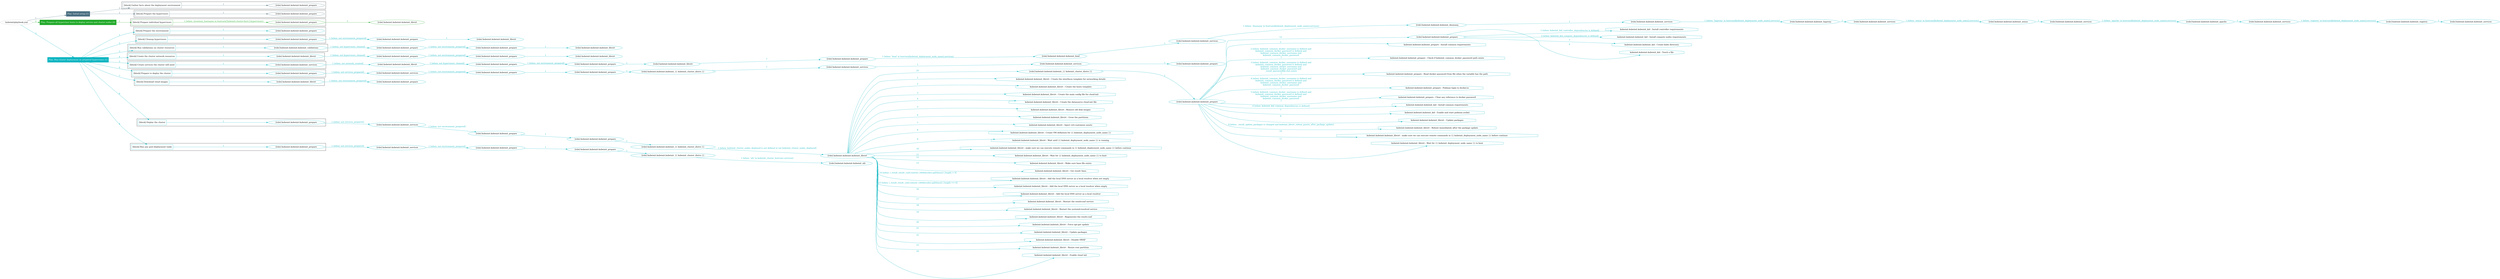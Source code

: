 digraph {
	graph [concentrate=true ordering=in rankdir=LR ratio=fill]
	edge [esep=5 sep=10]
	"kubeinit/playbook.yml" [id=root_node style=dotted]
	play_db31bce4 [label="Play: Initial setup (1)" color="#4b6f81" fontcolor="#ffffff" id=play_db31bce4 shape=box style=filled tooltip=localhost]
	"kubeinit/playbook.yml" -> play_db31bce4 [label="1 " color="#4b6f81" fontcolor="#4b6f81" id=edge_15cd7969 labeltooltip="1 " tooltip="1 "]
	subgraph "kubeinit.kubeinit.kubeinit_prepare" {
		role_cc3794ca [label="[role] kubeinit.kubeinit.kubeinit_prepare" color="#4b6f81" id=role_cc3794ca tooltip="kubeinit.kubeinit.kubeinit_prepare"]
	}
	subgraph "kubeinit.kubeinit.kubeinit_prepare" {
		role_4c1486ad [label="[role] kubeinit.kubeinit.kubeinit_prepare" color="#4b6f81" id=role_4c1486ad tooltip="kubeinit.kubeinit.kubeinit_prepare"]
	}
	subgraph "Play: Initial setup (1)" {
		play_db31bce4 -> block_56de987c [label=1 color="#4b6f81" fontcolor="#4b6f81" id=edge_8f65b2ab labeltooltip=1 tooltip=1]
		subgraph cluster_block_56de987c {
			block_56de987c [label="[block] Gather facts about the deployment environment" color="#4b6f81" id=block_56de987c labeltooltip="Gather facts about the deployment environment" shape=box tooltip="Gather facts about the deployment environment"]
			block_56de987c -> role_cc3794ca [label="1 " color="#4b6f81" fontcolor="#4b6f81" id=edge_9d5d4320 labeltooltip="1 " tooltip="1 "]
		}
		play_db31bce4 -> block_8a62434e [label=2 color="#4b6f81" fontcolor="#4b6f81" id=edge_88c7c22b labeltooltip=2 tooltip=2]
		subgraph cluster_block_8a62434e {
			block_8a62434e [label="[block] Prepare the hypervisors" color="#4b6f81" id=block_8a62434e labeltooltip="Prepare the hypervisors" shape=box tooltip="Prepare the hypervisors"]
			block_8a62434e -> role_4c1486ad [label="1 " color="#4b6f81" fontcolor="#4b6f81" id=edge_022d218f labeltooltip="1 " tooltip="1 "]
		}
	}
	play_af9a5100 [label="Play: Prepare all hypervisor hosts to deploy service and cluster nodes (0)" color="#22aa2a" fontcolor="#ffffff" id=play_af9a5100 shape=box style=filled tooltip="Play: Prepare all hypervisor hosts to deploy service and cluster nodes (0)"]
	"kubeinit/playbook.yml" -> play_af9a5100 [label="2 " color="#22aa2a" fontcolor="#22aa2a" id=edge_549b8df1 labeltooltip="2 " tooltip="2 "]
	subgraph "kubeinit.kubeinit.kubeinit_libvirt" {
		role_b30b3bbc [label="[role] kubeinit.kubeinit.kubeinit_libvirt" color="#22aa2a" id=role_b30b3bbc tooltip="kubeinit.kubeinit.kubeinit_libvirt"]
	}
	subgraph "kubeinit.kubeinit.kubeinit_prepare" {
		role_56736c0f [label="[role] kubeinit.kubeinit.kubeinit_prepare" color="#22aa2a" id=role_56736c0f tooltip="kubeinit.kubeinit.kubeinit_prepare"]
		role_56736c0f -> role_b30b3bbc [label="1 " color="#22aa2a" fontcolor="#22aa2a" id=edge_815e49fa labeltooltip="1 " tooltip="1 "]
	}
	subgraph "Play: Prepare all hypervisor hosts to deploy service and cluster nodes (0)" {
		play_af9a5100 -> block_1d238365 [label=1 color="#22aa2a" fontcolor="#22aa2a" id=edge_e96bc26b labeltooltip=1 tooltip=1]
		subgraph cluster_block_1d238365 {
			block_1d238365 [label="[block] Prepare individual hypervisors" color="#22aa2a" id=block_1d238365 labeltooltip="Prepare individual hypervisors" shape=box tooltip="Prepare individual hypervisors"]
			block_1d238365 -> role_56736c0f [label="1 [when: inventory_hostname in hostvars['kubeinit-cluster-facts'].hypervisors]" color="#22aa2a" fontcolor="#22aa2a" id=edge_e0b925b9 labeltooltip="1 [when: inventory_hostname in hostvars['kubeinit-cluster-facts'].hypervisors]" tooltip="1 [when: inventory_hostname in hostvars['kubeinit-cluster-facts'].hypervisors]"]
		}
	}
	play_4c2d93a0 [label="Play: Run cluster deployment on prepared hypervisors (1)" color="#0bb5c1" fontcolor="#ffffff" id=play_4c2d93a0 shape=box style=filled tooltip=localhost]
	"kubeinit/playbook.yml" -> play_4c2d93a0 [label="3 " color="#0bb5c1" fontcolor="#0bb5c1" id=edge_076e6dc9 labeltooltip="3 " tooltip="3 "]
	subgraph "kubeinit.kubeinit.kubeinit_prepare" {
		role_da5a9fe9 [label="[role] kubeinit.kubeinit.kubeinit_prepare" color="#0bb5c1" id=role_da5a9fe9 tooltip="kubeinit.kubeinit.kubeinit_prepare"]
	}
	subgraph "kubeinit.kubeinit.kubeinit_libvirt" {
		role_823a4581 [label="[role] kubeinit.kubeinit.kubeinit_libvirt" color="#0bb5c1" id=role_823a4581 tooltip="kubeinit.kubeinit.kubeinit_libvirt"]
	}
	subgraph "kubeinit.kubeinit.kubeinit_prepare" {
		role_fa4905dc [label="[role] kubeinit.kubeinit.kubeinit_prepare" color="#0bb5c1" id=role_fa4905dc tooltip="kubeinit.kubeinit.kubeinit_prepare"]
		role_fa4905dc -> role_823a4581 [label="1 " color="#0bb5c1" fontcolor="#0bb5c1" id=edge_d5c13fc7 labeltooltip="1 " tooltip="1 "]
	}
	subgraph "kubeinit.kubeinit.kubeinit_prepare" {
		role_52ebea75 [label="[role] kubeinit.kubeinit.kubeinit_prepare" color="#0bb5c1" id=role_52ebea75 tooltip="kubeinit.kubeinit.kubeinit_prepare"]
		role_52ebea75 -> role_fa4905dc [label="1 [when: not environment_prepared]" color="#0bb5c1" fontcolor="#0bb5c1" id=edge_1493558f labeltooltip="1 [when: not environment_prepared]" tooltip="1 [when: not environment_prepared]"]
	}
	subgraph "kubeinit.kubeinit.kubeinit_libvirt" {
		role_26a256e1 [label="[role] kubeinit.kubeinit.kubeinit_libvirt" color="#0bb5c1" id=role_26a256e1 tooltip="kubeinit.kubeinit.kubeinit_libvirt"]
	}
	subgraph "kubeinit.kubeinit.kubeinit_prepare" {
		role_73e25776 [label="[role] kubeinit.kubeinit.kubeinit_prepare" color="#0bb5c1" id=role_73e25776 tooltip="kubeinit.kubeinit.kubeinit_prepare"]
		role_73e25776 -> role_26a256e1 [label="1 " color="#0bb5c1" fontcolor="#0bb5c1" id=edge_3fe0e5eb labeltooltip="1 " tooltip="1 "]
	}
	subgraph "kubeinit.kubeinit.kubeinit_prepare" {
		role_15299672 [label="[role] kubeinit.kubeinit.kubeinit_prepare" color="#0bb5c1" id=role_15299672 tooltip="kubeinit.kubeinit.kubeinit_prepare"]
		role_15299672 -> role_73e25776 [label="1 [when: not environment_prepared]" color="#0bb5c1" fontcolor="#0bb5c1" id=edge_4992fcd8 labeltooltip="1 [when: not environment_prepared]" tooltip="1 [when: not environment_prepared]"]
	}
	subgraph "kubeinit.kubeinit.kubeinit_validations" {
		role_4f48f412 [label="[role] kubeinit.kubeinit.kubeinit_validations" color="#0bb5c1" id=role_4f48f412 tooltip="kubeinit.kubeinit.kubeinit_validations"]
		role_4f48f412 -> role_15299672 [label="1 [when: not hypervisors_cleaned]" color="#0bb5c1" fontcolor="#0bb5c1" id=edge_df3c2fd0 labeltooltip="1 [when: not hypervisors_cleaned]" tooltip="1 [when: not hypervisors_cleaned]"]
	}
	subgraph "kubeinit.kubeinit.kubeinit_libvirt" {
		role_3fe08010 [label="[role] kubeinit.kubeinit.kubeinit_libvirt" color="#0bb5c1" id=role_3fe08010 tooltip="kubeinit.kubeinit.kubeinit_libvirt"]
	}
	subgraph "kubeinit.kubeinit.kubeinit_prepare" {
		role_9d71961c [label="[role] kubeinit.kubeinit.kubeinit_prepare" color="#0bb5c1" id=role_9d71961c tooltip="kubeinit.kubeinit.kubeinit_prepare"]
		role_9d71961c -> role_3fe08010 [label="1 " color="#0bb5c1" fontcolor="#0bb5c1" id=edge_0dfb3eb0 labeltooltip="1 " tooltip="1 "]
	}
	subgraph "kubeinit.kubeinit.kubeinit_prepare" {
		role_1145ccbb [label="[role] kubeinit.kubeinit.kubeinit_prepare" color="#0bb5c1" id=role_1145ccbb tooltip="kubeinit.kubeinit.kubeinit_prepare"]
		role_1145ccbb -> role_9d71961c [label="1 [when: not environment_prepared]" color="#0bb5c1" fontcolor="#0bb5c1" id=edge_5cf2840e labeltooltip="1 [when: not environment_prepared]" tooltip="1 [when: not environment_prepared]"]
	}
	subgraph "kubeinit.kubeinit.kubeinit_libvirt" {
		role_854f050b [label="[role] kubeinit.kubeinit.kubeinit_libvirt" color="#0bb5c1" id=role_854f050b tooltip="kubeinit.kubeinit.kubeinit_libvirt"]
		role_854f050b -> role_1145ccbb [label="1 [when: not hypervisors_cleaned]" color="#0bb5c1" fontcolor="#0bb5c1" id=edge_4cde7091 labeltooltip="1 [when: not hypervisors_cleaned]" tooltip="1 [when: not hypervisors_cleaned]"]
	}
	subgraph "kubeinit.kubeinit.kubeinit_services" {
		role_222497f7 [label="[role] kubeinit.kubeinit.kubeinit_services" color="#0bb5c1" id=role_222497f7 tooltip="kubeinit.kubeinit.kubeinit_services"]
	}
	subgraph "kubeinit.kubeinit.kubeinit_registry" {
		role_50e6bc22 [label="[role] kubeinit.kubeinit.kubeinit_registry" color="#0bb5c1" id=role_50e6bc22 tooltip="kubeinit.kubeinit.kubeinit_registry"]
		role_50e6bc22 -> role_222497f7 [label="1 " color="#0bb5c1" fontcolor="#0bb5c1" id=edge_86825839 labeltooltip="1 " tooltip="1 "]
	}
	subgraph "kubeinit.kubeinit.kubeinit_services" {
		role_5f627e80 [label="[role] kubeinit.kubeinit.kubeinit_services" color="#0bb5c1" id=role_5f627e80 tooltip="kubeinit.kubeinit.kubeinit_services"]
		role_5f627e80 -> role_50e6bc22 [label="1 [when: 'registry' in hostvars[kubeinit_deployment_node_name].services]" color="#0bb5c1" fontcolor="#0bb5c1" id=edge_751c14dc labeltooltip="1 [when: 'registry' in hostvars[kubeinit_deployment_node_name].services]" tooltip="1 [when: 'registry' in hostvars[kubeinit_deployment_node_name].services]"]
	}
	subgraph "kubeinit.kubeinit.kubeinit_apache" {
		role_76eb2cd8 [label="[role] kubeinit.kubeinit.kubeinit_apache" color="#0bb5c1" id=role_76eb2cd8 tooltip="kubeinit.kubeinit.kubeinit_apache"]
		role_76eb2cd8 -> role_5f627e80 [label="1 " color="#0bb5c1" fontcolor="#0bb5c1" id=edge_9e982084 labeltooltip="1 " tooltip="1 "]
	}
	subgraph "kubeinit.kubeinit.kubeinit_services" {
		role_cbedd99a [label="[role] kubeinit.kubeinit.kubeinit_services" color="#0bb5c1" id=role_cbedd99a tooltip="kubeinit.kubeinit.kubeinit_services"]
		role_cbedd99a -> role_76eb2cd8 [label="1 [when: 'apache' in hostvars[kubeinit_deployment_node_name].services]" color="#0bb5c1" fontcolor="#0bb5c1" id=edge_bdc056c3 labeltooltip="1 [when: 'apache' in hostvars[kubeinit_deployment_node_name].services]" tooltip="1 [when: 'apache' in hostvars[kubeinit_deployment_node_name].services]"]
	}
	subgraph "kubeinit.kubeinit.kubeinit_nexus" {
		role_de1f0151 [label="[role] kubeinit.kubeinit.kubeinit_nexus" color="#0bb5c1" id=role_de1f0151 tooltip="kubeinit.kubeinit.kubeinit_nexus"]
		role_de1f0151 -> role_cbedd99a [label="1 " color="#0bb5c1" fontcolor="#0bb5c1" id=edge_79546105 labeltooltip="1 " tooltip="1 "]
	}
	subgraph "kubeinit.kubeinit.kubeinit_services" {
		role_186c17d4 [label="[role] kubeinit.kubeinit.kubeinit_services" color="#0bb5c1" id=role_186c17d4 tooltip="kubeinit.kubeinit.kubeinit_services"]
		role_186c17d4 -> role_de1f0151 [label="1 [when: 'nexus' in hostvars[kubeinit_deployment_node_name].services]" color="#0bb5c1" fontcolor="#0bb5c1" id=edge_44700cc7 labeltooltip="1 [when: 'nexus' in hostvars[kubeinit_deployment_node_name].services]" tooltip="1 [when: 'nexus' in hostvars[kubeinit_deployment_node_name].services]"]
	}
	subgraph "kubeinit.kubeinit.kubeinit_haproxy" {
		role_ff5a0bee [label="[role] kubeinit.kubeinit.kubeinit_haproxy" color="#0bb5c1" id=role_ff5a0bee tooltip="kubeinit.kubeinit.kubeinit_haproxy"]
		role_ff5a0bee -> role_186c17d4 [label="1 " color="#0bb5c1" fontcolor="#0bb5c1" id=edge_89bcbd1e labeltooltip="1 " tooltip="1 "]
	}
	subgraph "kubeinit.kubeinit.kubeinit_services" {
		role_7d0bd132 [label="[role] kubeinit.kubeinit.kubeinit_services" color="#0bb5c1" id=role_7d0bd132 tooltip="kubeinit.kubeinit.kubeinit_services"]
		role_7d0bd132 -> role_ff5a0bee [label="1 [when: 'haproxy' in hostvars[kubeinit_deployment_node_name].services]" color="#0bb5c1" fontcolor="#0bb5c1" id=edge_809702b3 labeltooltip="1 [when: 'haproxy' in hostvars[kubeinit_deployment_node_name].services]" tooltip="1 [when: 'haproxy' in hostvars[kubeinit_deployment_node_name].services]"]
	}
	subgraph "kubeinit.kubeinit.kubeinit_dnsmasq" {
		role_fa4454af [label="[role] kubeinit.kubeinit.kubeinit_dnsmasq" color="#0bb5c1" id=role_fa4454af tooltip="kubeinit.kubeinit.kubeinit_dnsmasq"]
		role_fa4454af -> role_7d0bd132 [label="1 " color="#0bb5c1" fontcolor="#0bb5c1" id=edge_a9b40cc9 labeltooltip="1 " tooltip="1 "]
	}
	subgraph "kubeinit.kubeinit.kubeinit_services" {
		role_a30df294 [label="[role] kubeinit.kubeinit.kubeinit_services" color="#0bb5c1" id=role_a30df294 tooltip="kubeinit.kubeinit.kubeinit_services"]
		role_a30df294 -> role_fa4454af [label="1 [when: 'dnsmasq' in hostvars[kubeinit_deployment_node_name].services]" color="#0bb5c1" fontcolor="#0bb5c1" id=edge_760e2657 labeltooltip="1 [when: 'dnsmasq' in hostvars[kubeinit_deployment_node_name].services]" tooltip="1 [when: 'dnsmasq' in hostvars[kubeinit_deployment_node_name].services]"]
	}
	subgraph "kubeinit.kubeinit.kubeinit_bind" {
		role_3f52af34 [label="[role] kubeinit.kubeinit.kubeinit_bind" color="#0bb5c1" id=role_3f52af34 tooltip="kubeinit.kubeinit.kubeinit_bind"]
		role_3f52af34 -> role_a30df294 [label="1 " color="#0bb5c1" fontcolor="#0bb5c1" id=edge_796bd322 labeltooltip="1 " tooltip="1 "]
	}
	subgraph "kubeinit.kubeinit.kubeinit_prepare" {
		role_c9cae935 [label="[role] kubeinit.kubeinit.kubeinit_prepare" color="#0bb5c1" id=role_c9cae935 tooltip="kubeinit.kubeinit.kubeinit_prepare"]
		role_c9cae935 -> role_3f52af34 [label="1 [when: 'bind' in hostvars[kubeinit_deployment_node_name].services]" color="#0bb5c1" fontcolor="#0bb5c1" id=edge_45275f23 labeltooltip="1 [when: 'bind' in hostvars[kubeinit_deployment_node_name].services]" tooltip="1 [when: 'bind' in hostvars[kubeinit_deployment_node_name].services]"]
	}
	subgraph "kubeinit.kubeinit.kubeinit_libvirt" {
		role_a6dc4057 [label="[role] kubeinit.kubeinit.kubeinit_libvirt" color="#0bb5c1" id=role_a6dc4057 tooltip="kubeinit.kubeinit.kubeinit_libvirt"]
		role_a6dc4057 -> role_c9cae935 [label="1 " color="#0bb5c1" fontcolor="#0bb5c1" id=edge_76a0b6ec labeltooltip="1 " tooltip="1 "]
	}
	subgraph "kubeinit.kubeinit.kubeinit_prepare" {
		role_106ef034 [label="[role] kubeinit.kubeinit.kubeinit_prepare" color="#0bb5c1" id=role_106ef034 tooltip="kubeinit.kubeinit.kubeinit_prepare"]
		role_106ef034 -> role_a6dc4057 [label="1 " color="#0bb5c1" fontcolor="#0bb5c1" id=edge_6c4af4af labeltooltip="1 " tooltip="1 "]
	}
	subgraph "kubeinit.kubeinit.kubeinit_prepare" {
		role_851a6159 [label="[role] kubeinit.kubeinit.kubeinit_prepare" color="#0bb5c1" id=role_851a6159 tooltip="kubeinit.kubeinit.kubeinit_prepare"]
		role_851a6159 -> role_106ef034 [label="1 [when: not environment_prepared]" color="#0bb5c1" fontcolor="#0bb5c1" id=edge_2df2a03c labeltooltip="1 [when: not environment_prepared]" tooltip="1 [when: not environment_prepared]"]
	}
	subgraph "kubeinit.kubeinit.kubeinit_libvirt" {
		role_c287e2a8 [label="[role] kubeinit.kubeinit.kubeinit_libvirt" color="#0bb5c1" id=role_c287e2a8 tooltip="kubeinit.kubeinit.kubeinit_libvirt"]
		role_c287e2a8 -> role_851a6159 [label="1 [when: not hypervisors_cleaned]" color="#0bb5c1" fontcolor="#0bb5c1" id=edge_9b4e5d1d labeltooltip="1 [when: not hypervisors_cleaned]" tooltip="1 [when: not hypervisors_cleaned]"]
	}
	subgraph "kubeinit.kubeinit.kubeinit_services" {
		role_9b22ed41 [label="[role] kubeinit.kubeinit.kubeinit_services" color="#0bb5c1" id=role_9b22ed41 tooltip="kubeinit.kubeinit.kubeinit_services"]
		role_9b22ed41 -> role_c287e2a8 [label="1 [when: not network_created]" color="#0bb5c1" fontcolor="#0bb5c1" id=edge_84573dba labeltooltip="1 [when: not network_created]" tooltip="1 [when: not network_created]"]
	}
	subgraph "kubeinit.kubeinit.kubeinit_prepare" {
		role_96460acd [label="[role] kubeinit.kubeinit.kubeinit_prepare" color="#0bb5c1" id=role_96460acd tooltip="kubeinit.kubeinit.kubeinit_prepare"]
	}
	subgraph "kubeinit.kubeinit.kubeinit_services" {
		role_0c97e522 [label="[role] kubeinit.kubeinit.kubeinit_services" color="#0bb5c1" id=role_0c97e522 tooltip="kubeinit.kubeinit.kubeinit_services"]
		role_0c97e522 -> role_96460acd [label="1 " color="#0bb5c1" fontcolor="#0bb5c1" id=edge_58232ac4 labeltooltip="1 " tooltip="1 "]
	}
	subgraph "kubeinit.kubeinit.kubeinit_services" {
		role_7428f49e [label="[role] kubeinit.kubeinit.kubeinit_services" color="#0bb5c1" id=role_7428f49e tooltip="kubeinit.kubeinit.kubeinit_services"]
		role_7428f49e -> role_0c97e522 [label="1 " color="#0bb5c1" fontcolor="#0bb5c1" id=edge_98691f84 labeltooltip="1 " tooltip="1 "]
	}
	subgraph "kubeinit.kubeinit.kubeinit_{{ kubeinit_cluster_distro }}" {
		role_8063b26d [label="[role] kubeinit.kubeinit.kubeinit_{{ kubeinit_cluster_distro }}" color="#0bb5c1" id=role_8063b26d tooltip="kubeinit.kubeinit.kubeinit_{{ kubeinit_cluster_distro }}"]
		role_8063b26d -> role_7428f49e [label="1 " color="#0bb5c1" fontcolor="#0bb5c1" id=edge_76eefbef labeltooltip="1 " tooltip="1 "]
	}
	subgraph "kubeinit.kubeinit.kubeinit_prepare" {
		role_cda14bb4 [label="[role] kubeinit.kubeinit.kubeinit_prepare" color="#0bb5c1" id=role_cda14bb4 tooltip="kubeinit.kubeinit.kubeinit_prepare"]
		role_cda14bb4 -> role_8063b26d [label="1 " color="#0bb5c1" fontcolor="#0bb5c1" id=edge_e67e5d43 labeltooltip="1 " tooltip="1 "]
	}
	subgraph "kubeinit.kubeinit.kubeinit_prepare" {
		role_7072e971 [label="[role] kubeinit.kubeinit.kubeinit_prepare" color="#0bb5c1" id=role_7072e971 tooltip="kubeinit.kubeinit.kubeinit_prepare"]
		role_7072e971 -> role_cda14bb4 [label="1 " color="#0bb5c1" fontcolor="#0bb5c1" id=edge_7c11e083 labeltooltip="1 " tooltip="1 "]
	}
	subgraph "kubeinit.kubeinit.kubeinit_services" {
		role_d6e00939 [label="[role] kubeinit.kubeinit.kubeinit_services" color="#0bb5c1" id=role_d6e00939 tooltip="kubeinit.kubeinit.kubeinit_services"]
		role_d6e00939 -> role_7072e971 [label="1 [when: not environment_prepared]" color="#0bb5c1" fontcolor="#0bb5c1" id=edge_9128900d labeltooltip="1 [when: not environment_prepared]" tooltip="1 [when: not environment_prepared]"]
	}
	subgraph "kubeinit.kubeinit.kubeinit_prepare" {
		role_a67d613c [label="[role] kubeinit.kubeinit.kubeinit_prepare" color="#0bb5c1" id=role_a67d613c tooltip="kubeinit.kubeinit.kubeinit_prepare"]
		role_a67d613c -> role_d6e00939 [label="1 [when: not services_prepared]" color="#0bb5c1" fontcolor="#0bb5c1" id=edge_a6e41488 labeltooltip="1 [when: not services_prepared]" tooltip="1 [when: not services_prepared]"]
	}
	subgraph "kubeinit.kubeinit.kubeinit_prepare" {
		role_5ed4cd30 [label="[role] kubeinit.kubeinit.kubeinit_prepare" color="#0bb5c1" id=role_5ed4cd30 tooltip="kubeinit.kubeinit.kubeinit_prepare"]
	}
	subgraph "kubeinit.kubeinit.kubeinit_libvirt" {
		role_7f4833a3 [label="[role] kubeinit.kubeinit.kubeinit_libvirt" color="#0bb5c1" id=role_7f4833a3 tooltip="kubeinit.kubeinit.kubeinit_libvirt"]
		role_7f4833a3 -> role_5ed4cd30 [label="1 [when: not environment_prepared]" color="#0bb5c1" fontcolor="#0bb5c1" id=edge_a7e9fa55 labeltooltip="1 [when: not environment_prepared]" tooltip="1 [when: not environment_prepared]"]
	}
	subgraph "kubeinit.kubeinit.kubeinit_prepare" {
		role_9dac096c [label="[role] kubeinit.kubeinit.kubeinit_prepare" color="#0bb5c1" id=role_9dac096c tooltip="kubeinit.kubeinit.kubeinit_prepare"]
		task_2d3646aa [label="kubeinit.kubeinit.kubeinit_kid : Install controller requirements" color="#0bb5c1" id=task_2d3646aa shape=octagon tooltip="kubeinit.kubeinit.kubeinit_kid : Install controller requirements"]
		role_9dac096c -> task_2d3646aa [label="1 [when: kubeinit_kid_controller_dependencies is defined]" color="#0bb5c1" fontcolor="#0bb5c1" id=edge_8db4f1d9 labeltooltip="1 [when: kubeinit_kid_controller_dependencies is defined]" tooltip="1 [when: kubeinit_kid_controller_dependencies is defined]"]
		task_81e179f4 [label="kubeinit.kubeinit.kubeinit_kid : Install compute nodes requirements" color="#0bb5c1" id=task_81e179f4 shape=octagon tooltip="kubeinit.kubeinit.kubeinit_kid : Install compute nodes requirements"]
		role_9dac096c -> task_81e179f4 [label="2 [when: kubeinit_kid_compute_dependencies is defined]" color="#0bb5c1" fontcolor="#0bb5c1" id=edge_4a24bf1d labeltooltip="2 [when: kubeinit_kid_compute_dependencies is defined]" tooltip="2 [when: kubeinit_kid_compute_dependencies is defined]"]
		task_1778c4cb [label="kubeinit.kubeinit.kubeinit_kid : Create kube directory" color="#0bb5c1" id=task_1778c4cb shape=octagon tooltip="kubeinit.kubeinit.kubeinit_kid : Create kube directory"]
		role_9dac096c -> task_1778c4cb [label="3 " color="#0bb5c1" fontcolor="#0bb5c1" id=edge_a12069ab labeltooltip="3 " tooltip="3 "]
		task_17bf4452 [label="kubeinit.kubeinit.kubeinit_kid : Touch a file" color="#0bb5c1" id=task_17bf4452 shape=octagon tooltip="kubeinit.kubeinit.kubeinit_kid : Touch a file"]
		role_9dac096c -> task_17bf4452 [label="4 " color="#0bb5c1" fontcolor="#0bb5c1" id=edge_2c929257 labeltooltip="4 " tooltip="4 "]
	}
	subgraph "kubeinit.kubeinit.kubeinit_prepare" {
		role_0006aad3 [label="[role] kubeinit.kubeinit.kubeinit_prepare" color="#0bb5c1" id=role_0006aad3 tooltip="kubeinit.kubeinit.kubeinit_prepare"]
		task_a1a3afeb [label="kubeinit.kubeinit.kubeinit_prepare : Install common requirements" color="#0bb5c1" id=task_a1a3afeb shape=octagon tooltip="kubeinit.kubeinit.kubeinit_prepare : Install common requirements"]
		role_0006aad3 -> task_a1a3afeb [label="1 " color="#0bb5c1" fontcolor="#0bb5c1" id=edge_a3ea54bd labeltooltip="1 " tooltip="1 "]
		task_fe911482 [label="kubeinit.kubeinit.kubeinit_prepare : Check if kubeinit_common_docker_password path exists" color="#0bb5c1" id=task_fe911482 shape=octagon tooltip="kubeinit.kubeinit.kubeinit_prepare : Check if kubeinit_common_docker_password path exists"]
		role_0006aad3 -> task_fe911482 [label="2 [when: kubeinit_common_docker_username is defined and
kubeinit_common_docker_password is defined and
kubeinit_common_docker_username and
kubeinit_common_docker_password
]" color="#0bb5c1" fontcolor="#0bb5c1" id=edge_422c1238 labeltooltip="2 [when: kubeinit_common_docker_username is defined and
kubeinit_common_docker_password is defined and
kubeinit_common_docker_username and
kubeinit_common_docker_password
]" tooltip="2 [when: kubeinit_common_docker_username is defined and
kubeinit_common_docker_password is defined and
kubeinit_common_docker_username and
kubeinit_common_docker_password
]"]
		task_768db5ed [label="kubeinit.kubeinit.kubeinit_prepare : Read docker password from file when the variable has the path" color="#0bb5c1" id=task_768db5ed shape=octagon tooltip="kubeinit.kubeinit.kubeinit_prepare : Read docker password from file when the variable has the path"]
		role_0006aad3 -> task_768db5ed [label="3 [when: kubeinit_common_docker_username is defined and
kubeinit_common_docker_password is defined and
kubeinit_common_docker_username and
kubeinit_common_docker_password and
_result_passwordfile.stat.exists
]" color="#0bb5c1" fontcolor="#0bb5c1" id=edge_cfa02237 labeltooltip="3 [when: kubeinit_common_docker_username is defined and
kubeinit_common_docker_password is defined and
kubeinit_common_docker_username and
kubeinit_common_docker_password and
_result_passwordfile.stat.exists
]" tooltip="3 [when: kubeinit_common_docker_username is defined and
kubeinit_common_docker_password is defined and
kubeinit_common_docker_username and
kubeinit_common_docker_password and
_result_passwordfile.stat.exists
]"]
		task_8833fdef [label="kubeinit.kubeinit.kubeinit_prepare : Podman login to docker.io" color="#0bb5c1" id=task_8833fdef shape=octagon tooltip="kubeinit.kubeinit.kubeinit_prepare : Podman login to docker.io"]
		role_0006aad3 -> task_8833fdef [label="4 [when: kubeinit_common_docker_username is defined and
kubeinit_common_docker_password is defined and
kubeinit_common_docker_username and
kubeinit_common_docker_password
]" color="#0bb5c1" fontcolor="#0bb5c1" id=edge_98a480c7 labeltooltip="4 [when: kubeinit_common_docker_username is defined and
kubeinit_common_docker_password is defined and
kubeinit_common_docker_username and
kubeinit_common_docker_password
]" tooltip="4 [when: kubeinit_common_docker_username is defined and
kubeinit_common_docker_password is defined and
kubeinit_common_docker_username and
kubeinit_common_docker_password
]"]
		task_3d2da2de [label="kubeinit.kubeinit.kubeinit_prepare : Clear any reference to docker password" color="#0bb5c1" id=task_3d2da2de shape=octagon tooltip="kubeinit.kubeinit.kubeinit_prepare : Clear any reference to docker password"]
		role_0006aad3 -> task_3d2da2de [label="5 [when: kubeinit_common_docker_username is defined and
kubeinit_common_docker_password is defined and
kubeinit_common_docker_username and
kubeinit_common_docker_password
]" color="#0bb5c1" fontcolor="#0bb5c1" id=edge_9d4e2dec labeltooltip="5 [when: kubeinit_common_docker_username is defined and
kubeinit_common_docker_password is defined and
kubeinit_common_docker_username and
kubeinit_common_docker_password
]" tooltip="5 [when: kubeinit_common_docker_username is defined and
kubeinit_common_docker_password is defined and
kubeinit_common_docker_username and
kubeinit_common_docker_password
]"]
		task_247c4b51 [label="kubeinit.kubeinit.kubeinit_kid : Install common requirements" color="#0bb5c1" id=task_247c4b51 shape=octagon tooltip="kubeinit.kubeinit.kubeinit_kid : Install common requirements"]
		role_0006aad3 -> task_247c4b51 [label="6 [when: kubeinit_kid_common_dependencies is defined]" color="#0bb5c1" fontcolor="#0bb5c1" id=edge_965408c6 labeltooltip="6 [when: kubeinit_kid_common_dependencies is defined]" tooltip="6 [when: kubeinit_kid_common_dependencies is defined]"]
		task_95bad967 [label="kubeinit.kubeinit.kubeinit_kid : Enable and start podman.socket" color="#0bb5c1" id=task_95bad967 shape=octagon tooltip="kubeinit.kubeinit.kubeinit_kid : Enable and start podman.socket"]
		role_0006aad3 -> task_95bad967 [label="7 " color="#0bb5c1" fontcolor="#0bb5c1" id=edge_fd37224f labeltooltip="7 " tooltip="7 "]
		task_40d16eb5 [label="kubeinit.kubeinit.kubeinit_libvirt : Update packages" color="#0bb5c1" id=task_40d16eb5 shape=octagon tooltip="kubeinit.kubeinit.kubeinit_libvirt : Update packages"]
		role_0006aad3 -> task_40d16eb5 [label="8 " color="#0bb5c1" fontcolor="#0bb5c1" id=edge_995ad309 labeltooltip="8 " tooltip="8 "]
		task_6cd1c308 [label="kubeinit.kubeinit.kubeinit_libvirt : Reboot immediately after the package update" color="#0bb5c1" id=task_6cd1c308 shape=octagon tooltip="kubeinit.kubeinit.kubeinit_libvirt : Reboot immediately after the package update"]
		role_0006aad3 -> task_6cd1c308 [label="9 [when: _result_update_packages is changed and kubeinit_libvirt_reboot_guests_after_package_update]" color="#0bb5c1" fontcolor="#0bb5c1" id=edge_08f024dc labeltooltip="9 [when: _result_update_packages is changed and kubeinit_libvirt_reboot_guests_after_package_update]" tooltip="9 [when: _result_update_packages is changed and kubeinit_libvirt_reboot_guests_after_package_update]"]
		task_f607635b [label="kubeinit.kubeinit.kubeinit_libvirt : make sure we can execute remote commands in {{ kubeinit_deployment_node_name }} before continue" color="#0bb5c1" id=task_f607635b shape=octagon tooltip="kubeinit.kubeinit.kubeinit_libvirt : make sure we can execute remote commands in {{ kubeinit_deployment_node_name }} before continue"]
		role_0006aad3 -> task_f607635b [label="10 " color="#0bb5c1" fontcolor="#0bb5c1" id=edge_2bb3c99a labeltooltip="10 " tooltip="10 "]
		task_e499ed74 [label="kubeinit.kubeinit.kubeinit_libvirt : Wait for {{ kubeinit_deployment_node_name }} to boot" color="#0bb5c1" id=task_e499ed74 shape=octagon tooltip="kubeinit.kubeinit.kubeinit_libvirt : Wait for {{ kubeinit_deployment_node_name }} to boot"]
		role_0006aad3 -> task_e499ed74 [label="11 " color="#0bb5c1" fontcolor="#0bb5c1" id=edge_be1f5eec labeltooltip="11 " tooltip="11 "]
		role_0006aad3 -> role_9dac096c [label="12 " color="#0bb5c1" fontcolor="#0bb5c1" id=edge_32972416 labeltooltip="12 " tooltip="12 "]
	}
	subgraph "kubeinit.kubeinit.kubeinit_{{ kubeinit_cluster_distro }}" {
		role_448a5198 [label="[role] kubeinit.kubeinit.kubeinit_{{ kubeinit_cluster_distro }}" color="#0bb5c1" id=role_448a5198 tooltip="kubeinit.kubeinit.kubeinit_{{ kubeinit_cluster_distro }}"]
		role_448a5198 -> role_0006aad3 [label="1 " color="#0bb5c1" fontcolor="#0bb5c1" id=edge_a945bc86 labeltooltip="1 " tooltip="1 "]
	}
	subgraph "kubeinit.kubeinit.kubeinit_libvirt" {
		role_2a68d1fa [label="[role] kubeinit.kubeinit.kubeinit_libvirt" color="#0bb5c1" id=role_2a68d1fa tooltip="kubeinit.kubeinit.kubeinit_libvirt"]
		task_9dcd5b63 [label="kubeinit.kubeinit.kubeinit_libvirt : Create the interfaces template for networking details" color="#0bb5c1" id=task_9dcd5b63 shape=octagon tooltip="kubeinit.kubeinit.kubeinit_libvirt : Create the interfaces template for networking details"]
		role_2a68d1fa -> task_9dcd5b63 [label="1 " color="#0bb5c1" fontcolor="#0bb5c1" id=edge_041630a6 labeltooltip="1 " tooltip="1 "]
		task_ee0ed26a [label="kubeinit.kubeinit.kubeinit_libvirt : Create the hosts template" color="#0bb5c1" id=task_ee0ed26a shape=octagon tooltip="kubeinit.kubeinit.kubeinit_libvirt : Create the hosts template"]
		role_2a68d1fa -> task_ee0ed26a [label="2 " color="#0bb5c1" fontcolor="#0bb5c1" id=edge_d44db87d labeltooltip="2 " tooltip="2 "]
		task_6f721cbe [label="kubeinit.kubeinit.kubeinit_libvirt : Create the main config file for cloud-init" color="#0bb5c1" id=task_6f721cbe shape=octagon tooltip="kubeinit.kubeinit.kubeinit_libvirt : Create the main config file for cloud-init"]
		role_2a68d1fa -> task_6f721cbe [label="3 " color="#0bb5c1" fontcolor="#0bb5c1" id=edge_a4fe5931 labeltooltip="3 " tooltip="3 "]
		task_5b8d0a03 [label="kubeinit.kubeinit.kubeinit_libvirt : Create the datasource cloud-init file" color="#0bb5c1" id=task_5b8d0a03 shape=octagon tooltip="kubeinit.kubeinit.kubeinit_libvirt : Create the datasource cloud-init file"]
		role_2a68d1fa -> task_5b8d0a03 [label="4 " color="#0bb5c1" fontcolor="#0bb5c1" id=edge_48d11d8d labeltooltip="4 " tooltip="4 "]
		task_aa2c8bd9 [label="kubeinit.kubeinit.kubeinit_libvirt : Remove old disk images" color="#0bb5c1" id=task_aa2c8bd9 shape=octagon tooltip="kubeinit.kubeinit.kubeinit_libvirt : Remove old disk images"]
		role_2a68d1fa -> task_aa2c8bd9 [label="5 " color="#0bb5c1" fontcolor="#0bb5c1" id=edge_034f60e0 labeltooltip="5 " tooltip="5 "]
		task_6051a268 [label="kubeinit.kubeinit.kubeinit_libvirt : Grow the partitions" color="#0bb5c1" id=task_6051a268 shape=octagon tooltip="kubeinit.kubeinit.kubeinit_libvirt : Grow the partitions"]
		role_2a68d1fa -> task_6051a268 [label="6 " color="#0bb5c1" fontcolor="#0bb5c1" id=edge_26d76382 labeltooltip="6 " tooltip="6 "]
		task_384ccd76 [label="kubeinit.kubeinit.kubeinit_libvirt : Inject virt-customize assets" color="#0bb5c1" id=task_384ccd76 shape=octagon tooltip="kubeinit.kubeinit.kubeinit_libvirt : Inject virt-customize assets"]
		role_2a68d1fa -> task_384ccd76 [label="7 " color="#0bb5c1" fontcolor="#0bb5c1" id=edge_ca46662e labeltooltip="7 " tooltip="7 "]
		task_05dad43b [label="kubeinit.kubeinit.kubeinit_libvirt : Create VM definition for {{ kubeinit_deployment_node_name }}" color="#0bb5c1" id=task_05dad43b shape=octagon tooltip="kubeinit.kubeinit.kubeinit_libvirt : Create VM definition for {{ kubeinit_deployment_node_name }}"]
		role_2a68d1fa -> task_05dad43b [label="8 " color="#0bb5c1" fontcolor="#0bb5c1" id=edge_ccdd3745 labeltooltip="8 " tooltip="8 "]
		task_917e5a94 [label="kubeinit.kubeinit.kubeinit_libvirt : Wait until {{ kubeinit_deployment_node_name }} is running" color="#0bb5c1" id=task_917e5a94 shape=octagon tooltip="kubeinit.kubeinit.kubeinit_libvirt : Wait until {{ kubeinit_deployment_node_name }} is running"]
		role_2a68d1fa -> task_917e5a94 [label="9 " color="#0bb5c1" fontcolor="#0bb5c1" id=edge_d65741ed labeltooltip="9 " tooltip="9 "]
		task_92ac2233 [label="kubeinit.kubeinit.kubeinit_libvirt : make sure we can execute remote commands in {{ kubeinit_deployment_node_name }} before continue" color="#0bb5c1" id=task_92ac2233 shape=octagon tooltip="kubeinit.kubeinit.kubeinit_libvirt : make sure we can execute remote commands in {{ kubeinit_deployment_node_name }} before continue"]
		role_2a68d1fa -> task_92ac2233 [label="10 " color="#0bb5c1" fontcolor="#0bb5c1" id=edge_d2f83fe4 labeltooltip="10 " tooltip="10 "]
		task_5ebeb7c3 [label="kubeinit.kubeinit.kubeinit_libvirt : Wait for {{ kubeinit_deployment_node_name }} to boot" color="#0bb5c1" id=task_5ebeb7c3 shape=octagon tooltip="kubeinit.kubeinit.kubeinit_libvirt : Wait for {{ kubeinit_deployment_node_name }} to boot"]
		role_2a68d1fa -> task_5ebeb7c3 [label="11 " color="#0bb5c1" fontcolor="#0bb5c1" id=edge_0c943e35 labeltooltip="11 " tooltip="11 "]
		task_9f7366dd [label="kubeinit.kubeinit.kubeinit_libvirt : Make sure base file exists" color="#0bb5c1" id=task_9f7366dd shape=octagon tooltip="kubeinit.kubeinit.kubeinit_libvirt : Make sure base file exists"]
		role_2a68d1fa -> task_9f7366dd [label="12 " color="#0bb5c1" fontcolor="#0bb5c1" id=edge_e6452eed labeltooltip="12 " tooltip="12 "]
		task_1862d693 [label="kubeinit.kubeinit.kubeinit_libvirt : Get resolv lines" color="#0bb5c1" id=task_1862d693 shape=octagon tooltip="kubeinit.kubeinit.kubeinit_libvirt : Get resolv lines"]
		role_2a68d1fa -> task_1862d693 [label="13 " color="#0bb5c1" fontcolor="#0bb5c1" id=edge_0f3d0b71 labeltooltip="13 " tooltip="13 "]
		task_a639a5ce [label="kubeinit.kubeinit.kubeinit_libvirt : Add the local DNS server as a local resolver when not empty" color="#0bb5c1" id=task_a639a5ce shape=octagon tooltip="kubeinit.kubeinit.kubeinit_libvirt : Add the local DNS server as a local resolver when not empty"]
		role_2a68d1fa -> task_a639a5ce [label="14 [when: (_result_resolv_conf.content | b64decode).splitlines() | length > 0]" color="#0bb5c1" fontcolor="#0bb5c1" id=edge_be1d9192 labeltooltip="14 [when: (_result_resolv_conf.content | b64decode).splitlines() | length > 0]" tooltip="14 [when: (_result_resolv_conf.content | b64decode).splitlines() | length > 0]"]
		task_113b234e [label="kubeinit.kubeinit.kubeinit_libvirt : Add the local DNS server as a local resolver when empty" color="#0bb5c1" id=task_113b234e shape=octagon tooltip="kubeinit.kubeinit.kubeinit_libvirt : Add the local DNS server as a local resolver when empty"]
		role_2a68d1fa -> task_113b234e [label="15 [when: (_result_resolv_conf.content | b64decode).splitlines() | length == 0]" color="#0bb5c1" fontcolor="#0bb5c1" id=edge_800c9ae8 labeltooltip="15 [when: (_result_resolv_conf.content | b64decode).splitlines() | length == 0]" tooltip="15 [when: (_result_resolv_conf.content | b64decode).splitlines() | length == 0]"]
		task_8c2ac6f5 [label="kubeinit.kubeinit.kubeinit_libvirt : Add the local DNS server as a local resolver" color="#0bb5c1" id=task_8c2ac6f5 shape=octagon tooltip="kubeinit.kubeinit.kubeinit_libvirt : Add the local DNS server as a local resolver"]
		role_2a68d1fa -> task_8c2ac6f5 [label="16 " color="#0bb5c1" fontcolor="#0bb5c1" id=edge_b72c6b7f labeltooltip="16 " tooltip="16 "]
		task_8d7a9ff5 [label="kubeinit.kubeinit.kubeinit_libvirt : Restart the resolvconf service" color="#0bb5c1" id=task_8d7a9ff5 shape=octagon tooltip="kubeinit.kubeinit.kubeinit_libvirt : Restart the resolvconf service"]
		role_2a68d1fa -> task_8d7a9ff5 [label="17 " color="#0bb5c1" fontcolor="#0bb5c1" id=edge_2536cd69 labeltooltip="17 " tooltip="17 "]
		task_94e4f430 [label="kubeinit.kubeinit.kubeinit_libvirt : Restart the systemd-resolved service" color="#0bb5c1" id=task_94e4f430 shape=octagon tooltip="kubeinit.kubeinit.kubeinit_libvirt : Restart the systemd-resolved service"]
		role_2a68d1fa -> task_94e4f430 [label="18 " color="#0bb5c1" fontcolor="#0bb5c1" id=edge_01b19f4f labeltooltip="18 " tooltip="18 "]
		task_f0b01ac7 [label="kubeinit.kubeinit.kubeinit_libvirt : Regenerate the resolv.conf" color="#0bb5c1" id=task_f0b01ac7 shape=octagon tooltip="kubeinit.kubeinit.kubeinit_libvirt : Regenerate the resolv.conf"]
		role_2a68d1fa -> task_f0b01ac7 [label="19 " color="#0bb5c1" fontcolor="#0bb5c1" id=edge_40fc851f labeltooltip="19 " tooltip="19 "]
		task_93adb361 [label="kubeinit.kubeinit.kubeinit_libvirt : Force apt-get update" color="#0bb5c1" id=task_93adb361 shape=octagon tooltip="kubeinit.kubeinit.kubeinit_libvirt : Force apt-get update"]
		role_2a68d1fa -> task_93adb361 [label="20 " color="#0bb5c1" fontcolor="#0bb5c1" id=edge_35c691f8 labeltooltip="20 " tooltip="20 "]
		task_14ac712d [label="kubeinit.kubeinit.kubeinit_libvirt : Update packages" color="#0bb5c1" id=task_14ac712d shape=octagon tooltip="kubeinit.kubeinit.kubeinit_libvirt : Update packages"]
		role_2a68d1fa -> task_14ac712d [label="21 " color="#0bb5c1" fontcolor="#0bb5c1" id=edge_acd0691e labeltooltip="21 " tooltip="21 "]
		task_d8398ee6 [label="kubeinit.kubeinit.kubeinit_libvirt : Disable SWAP" color="#0bb5c1" id=task_d8398ee6 shape=octagon tooltip="kubeinit.kubeinit.kubeinit_libvirt : Disable SWAP"]
		role_2a68d1fa -> task_d8398ee6 [label="22 " color="#0bb5c1" fontcolor="#0bb5c1" id=edge_5dacdfea labeltooltip="22 " tooltip="22 "]
		task_bdb338a3 [label="kubeinit.kubeinit.kubeinit_libvirt : Resize root partition" color="#0bb5c1" id=task_bdb338a3 shape=octagon tooltip="kubeinit.kubeinit.kubeinit_libvirt : Resize root partition"]
		role_2a68d1fa -> task_bdb338a3 [label="23 " color="#0bb5c1" fontcolor="#0bb5c1" id=edge_67b50f4e labeltooltip="23 " tooltip="23 "]
		task_0cf1af6d [label="kubeinit.kubeinit.kubeinit_libvirt : Enable cloud init" color="#0bb5c1" id=task_0cf1af6d shape=octagon tooltip="kubeinit.kubeinit.kubeinit_libvirt : Enable cloud init"]
		role_2a68d1fa -> task_0cf1af6d [label="24 " color="#0bb5c1" fontcolor="#0bb5c1" id=edge_82e83dee labeltooltip="24 " tooltip="24 "]
		role_2a68d1fa -> role_448a5198 [label="25 " color="#0bb5c1" fontcolor="#0bb5c1" id=edge_8ddc4ac9 labeltooltip="25 " tooltip="25 "]
	}
	subgraph "kubeinit.kubeinit.kubeinit_{{ kubeinit_cluster_distro }}" {
		role_3813cf85 [label="[role] kubeinit.kubeinit.kubeinit_{{ kubeinit_cluster_distro }}" color="#0bb5c1" id=role_3813cf85 tooltip="kubeinit.kubeinit.kubeinit_{{ kubeinit_cluster_distro }}"]
		role_3813cf85 -> role_2a68d1fa [label="1 [when: kubeinit_cluster_nodes_deployed is not defined or not kubeinit_cluster_nodes_deployed]" color="#0bb5c1" fontcolor="#0bb5c1" id=edge_860cb8ec labeltooltip="1 [when: kubeinit_cluster_nodes_deployed is not defined or not kubeinit_cluster_nodes_deployed]" tooltip="1 [when: kubeinit_cluster_nodes_deployed is not defined or not kubeinit_cluster_nodes_deployed]"]
	}
	subgraph "kubeinit.kubeinit.kubeinit_prepare" {
		role_acfe7e3c [label="[role] kubeinit.kubeinit.kubeinit_prepare" color="#0bb5c1" id=role_acfe7e3c tooltip="kubeinit.kubeinit.kubeinit_prepare"]
		role_acfe7e3c -> role_3813cf85 [label="1 " color="#0bb5c1" fontcolor="#0bb5c1" id=edge_4f8b28ea labeltooltip="1 " tooltip="1 "]
	}
	subgraph "kubeinit.kubeinit.kubeinit_prepare" {
		role_5ab6e7bb [label="[role] kubeinit.kubeinit.kubeinit_prepare" color="#0bb5c1" id=role_5ab6e7bb tooltip="kubeinit.kubeinit.kubeinit_prepare"]
		role_5ab6e7bb -> role_acfe7e3c [label="1 " color="#0bb5c1" fontcolor="#0bb5c1" id=edge_287e3d67 labeltooltip="1 " tooltip="1 "]
	}
	subgraph "kubeinit.kubeinit.kubeinit_services" {
		role_6a612605 [label="[role] kubeinit.kubeinit.kubeinit_services" color="#0bb5c1" id=role_6a612605 tooltip="kubeinit.kubeinit.kubeinit_services"]
		role_6a612605 -> role_5ab6e7bb [label="1 [when: not environment_prepared]" color="#0bb5c1" fontcolor="#0bb5c1" id=edge_2a8fd8bd labeltooltip="1 [when: not environment_prepared]" tooltip="1 [when: not environment_prepared]"]
	}
	subgraph "kubeinit.kubeinit.kubeinit_prepare" {
		role_2494d45b [label="[role] kubeinit.kubeinit.kubeinit_prepare" color="#0bb5c1" id=role_2494d45b tooltip="kubeinit.kubeinit.kubeinit_prepare"]
		role_2494d45b -> role_6a612605 [label="1 [when: not services_prepared]" color="#0bb5c1" fontcolor="#0bb5c1" id=edge_615ee700 labeltooltip="1 [when: not services_prepared]" tooltip="1 [when: not services_prepared]"]
	}
	subgraph "kubeinit.kubeinit.kubeinit_nfs" {
		role_d8eefc05 [label="[role] kubeinit.kubeinit.kubeinit_nfs" color="#0bb5c1" id=role_d8eefc05 tooltip="kubeinit.kubeinit.kubeinit_nfs"]
	}
	subgraph "kubeinit.kubeinit.kubeinit_{{ kubeinit_cluster_distro }}" {
		role_835f7712 [label="[role] kubeinit.kubeinit.kubeinit_{{ kubeinit_cluster_distro }}" color="#0bb5c1" id=role_835f7712 tooltip="kubeinit.kubeinit.kubeinit_{{ kubeinit_cluster_distro }}"]
		role_835f7712 -> role_d8eefc05 [label="1 [when: 'nfs' in kubeinit_cluster_hostvars.services]" color="#0bb5c1" fontcolor="#0bb5c1" id=edge_dd68f872 labeltooltip="1 [when: 'nfs' in kubeinit_cluster_hostvars.services]" tooltip="1 [when: 'nfs' in kubeinit_cluster_hostvars.services]"]
	}
	subgraph "kubeinit.kubeinit.kubeinit_prepare" {
		role_bb726265 [label="[role] kubeinit.kubeinit.kubeinit_prepare" color="#0bb5c1" id=role_bb726265 tooltip="kubeinit.kubeinit.kubeinit_prepare"]
		role_bb726265 -> role_835f7712 [label="1 " color="#0bb5c1" fontcolor="#0bb5c1" id=edge_24fef1af labeltooltip="1 " tooltip="1 "]
	}
	subgraph "kubeinit.kubeinit.kubeinit_prepare" {
		role_b061db26 [label="[role] kubeinit.kubeinit.kubeinit_prepare" color="#0bb5c1" id=role_b061db26 tooltip="kubeinit.kubeinit.kubeinit_prepare"]
		role_b061db26 -> role_bb726265 [label="1 " color="#0bb5c1" fontcolor="#0bb5c1" id=edge_7b25d46f labeltooltip="1 " tooltip="1 "]
	}
	subgraph "kubeinit.kubeinit.kubeinit_services" {
		role_08f338c0 [label="[role] kubeinit.kubeinit.kubeinit_services" color="#0bb5c1" id=role_08f338c0 tooltip="kubeinit.kubeinit.kubeinit_services"]
		role_08f338c0 -> role_b061db26 [label="1 [when: not environment_prepared]" color="#0bb5c1" fontcolor="#0bb5c1" id=edge_942df17e labeltooltip="1 [when: not environment_prepared]" tooltip="1 [when: not environment_prepared]"]
	}
	subgraph "kubeinit.kubeinit.kubeinit_prepare" {
		role_d337c81b [label="[role] kubeinit.kubeinit.kubeinit_prepare" color="#0bb5c1" id=role_d337c81b tooltip="kubeinit.kubeinit.kubeinit_prepare"]
		role_d337c81b -> role_08f338c0 [label="1 [when: not services_prepared]" color="#0bb5c1" fontcolor="#0bb5c1" id=edge_0eced8f2 labeltooltip="1 [when: not services_prepared]" tooltip="1 [when: not services_prepared]"]
	}
	subgraph "Play: Run cluster deployment on prepared hypervisors (1)" {
		play_4c2d93a0 -> block_bb990825 [label=1 color="#0bb5c1" fontcolor="#0bb5c1" id=edge_c5073a82 labeltooltip=1 tooltip=1]
		subgraph cluster_block_bb990825 {
			block_bb990825 [label="[block] Prepare the environment" color="#0bb5c1" id=block_bb990825 labeltooltip="Prepare the environment" shape=box tooltip="Prepare the environment"]
			block_bb990825 -> role_da5a9fe9 [label="1 " color="#0bb5c1" fontcolor="#0bb5c1" id=edge_dd914b1e labeltooltip="1 " tooltip="1 "]
		}
		play_4c2d93a0 -> block_d8694cb1 [label=2 color="#0bb5c1" fontcolor="#0bb5c1" id=edge_96a2cd3d labeltooltip=2 tooltip=2]
		subgraph cluster_block_d8694cb1 {
			block_d8694cb1 [label="[block] Cleanup hypervisors" color="#0bb5c1" id=block_d8694cb1 labeltooltip="Cleanup hypervisors" shape=box tooltip="Cleanup hypervisors"]
			block_d8694cb1 -> role_52ebea75 [label="1 " color="#0bb5c1" fontcolor="#0bb5c1" id=edge_db130698 labeltooltip="1 " tooltip="1 "]
		}
		play_4c2d93a0 -> block_64b480c4 [label=3 color="#0bb5c1" fontcolor="#0bb5c1" id=edge_bb8376cf labeltooltip=3 tooltip=3]
		subgraph cluster_block_64b480c4 {
			block_64b480c4 [label="[block] Run validations on cluster resources" color="#0bb5c1" id=block_64b480c4 labeltooltip="Run validations on cluster resources" shape=box tooltip="Run validations on cluster resources"]
			block_64b480c4 -> role_4f48f412 [label="1 " color="#0bb5c1" fontcolor="#0bb5c1" id=edge_7e7d24c3 labeltooltip="1 " tooltip="1 "]
		}
		play_4c2d93a0 -> block_ae5570d9 [label=4 color="#0bb5c1" fontcolor="#0bb5c1" id=edge_0a721d93 labeltooltip=4 tooltip=4]
		subgraph cluster_block_ae5570d9 {
			block_ae5570d9 [label="[block] Create the cluster network resources" color="#0bb5c1" id=block_ae5570d9 labeltooltip="Create the cluster network resources" shape=box tooltip="Create the cluster network resources"]
			block_ae5570d9 -> role_854f050b [label="1 " color="#0bb5c1" fontcolor="#0bb5c1" id=edge_1dc5028f labeltooltip="1 " tooltip="1 "]
		}
		play_4c2d93a0 -> block_6bababfd [label=5 color="#0bb5c1" fontcolor="#0bb5c1" id=edge_843f6736 labeltooltip=5 tooltip=5]
		subgraph cluster_block_6bababfd {
			block_6bababfd [label="[block] Create services the cluster will need" color="#0bb5c1" id=block_6bababfd labeltooltip="Create services the cluster will need" shape=box tooltip="Create services the cluster will need"]
			block_6bababfd -> role_9b22ed41 [label="1 " color="#0bb5c1" fontcolor="#0bb5c1" id=edge_8df3fc07 labeltooltip="1 " tooltip="1 "]
		}
		play_4c2d93a0 -> block_aa4c497a [label=6 color="#0bb5c1" fontcolor="#0bb5c1" id=edge_16da21c3 labeltooltip=6 tooltip=6]
		subgraph cluster_block_aa4c497a {
			block_aa4c497a [label="[block] Prepare to deploy the cluster" color="#0bb5c1" id=block_aa4c497a labeltooltip="Prepare to deploy the cluster" shape=box tooltip="Prepare to deploy the cluster"]
			block_aa4c497a -> role_a67d613c [label="1 " color="#0bb5c1" fontcolor="#0bb5c1" id=edge_08fef523 labeltooltip="1 " tooltip="1 "]
		}
		play_4c2d93a0 -> block_0552e0fc [label=7 color="#0bb5c1" fontcolor="#0bb5c1" id=edge_76b8c709 labeltooltip=7 tooltip=7]
		subgraph cluster_block_0552e0fc {
			block_0552e0fc [label="[block] Download cloud images" color="#0bb5c1" id=block_0552e0fc labeltooltip="Download cloud images" shape=box tooltip="Download cloud images"]
			block_0552e0fc -> role_7f4833a3 [label="1 " color="#0bb5c1" fontcolor="#0bb5c1" id=edge_d0ea054b labeltooltip="1 " tooltip="1 "]
		}
		play_4c2d93a0 -> block_6e63831c [label=8 color="#0bb5c1" fontcolor="#0bb5c1" id=edge_4d8567dd labeltooltip=8 tooltip=8]
		subgraph cluster_block_6e63831c {
			block_6e63831c [label="[block] Deploy the cluster" color="#0bb5c1" id=block_6e63831c labeltooltip="Deploy the cluster" shape=box tooltip="Deploy the cluster"]
			block_6e63831c -> role_2494d45b [label="1 " color="#0bb5c1" fontcolor="#0bb5c1" id=edge_4098dbbf labeltooltip="1 " tooltip="1 "]
		}
		play_4c2d93a0 -> block_dd29206c [label=9 color="#0bb5c1" fontcolor="#0bb5c1" id=edge_bcd427b0 labeltooltip=9 tooltip=9]
		subgraph cluster_block_dd29206c {
			block_dd29206c [label="[block] Run any post-deployment tasks" color="#0bb5c1" id=block_dd29206c labeltooltip="Run any post-deployment tasks" shape=box tooltip="Run any post-deployment tasks"]
			block_dd29206c -> role_d337c81b [label="1 " color="#0bb5c1" fontcolor="#0bb5c1" id=edge_1e498865 labeltooltip="1 " tooltip="1 "]
		}
	}
}
